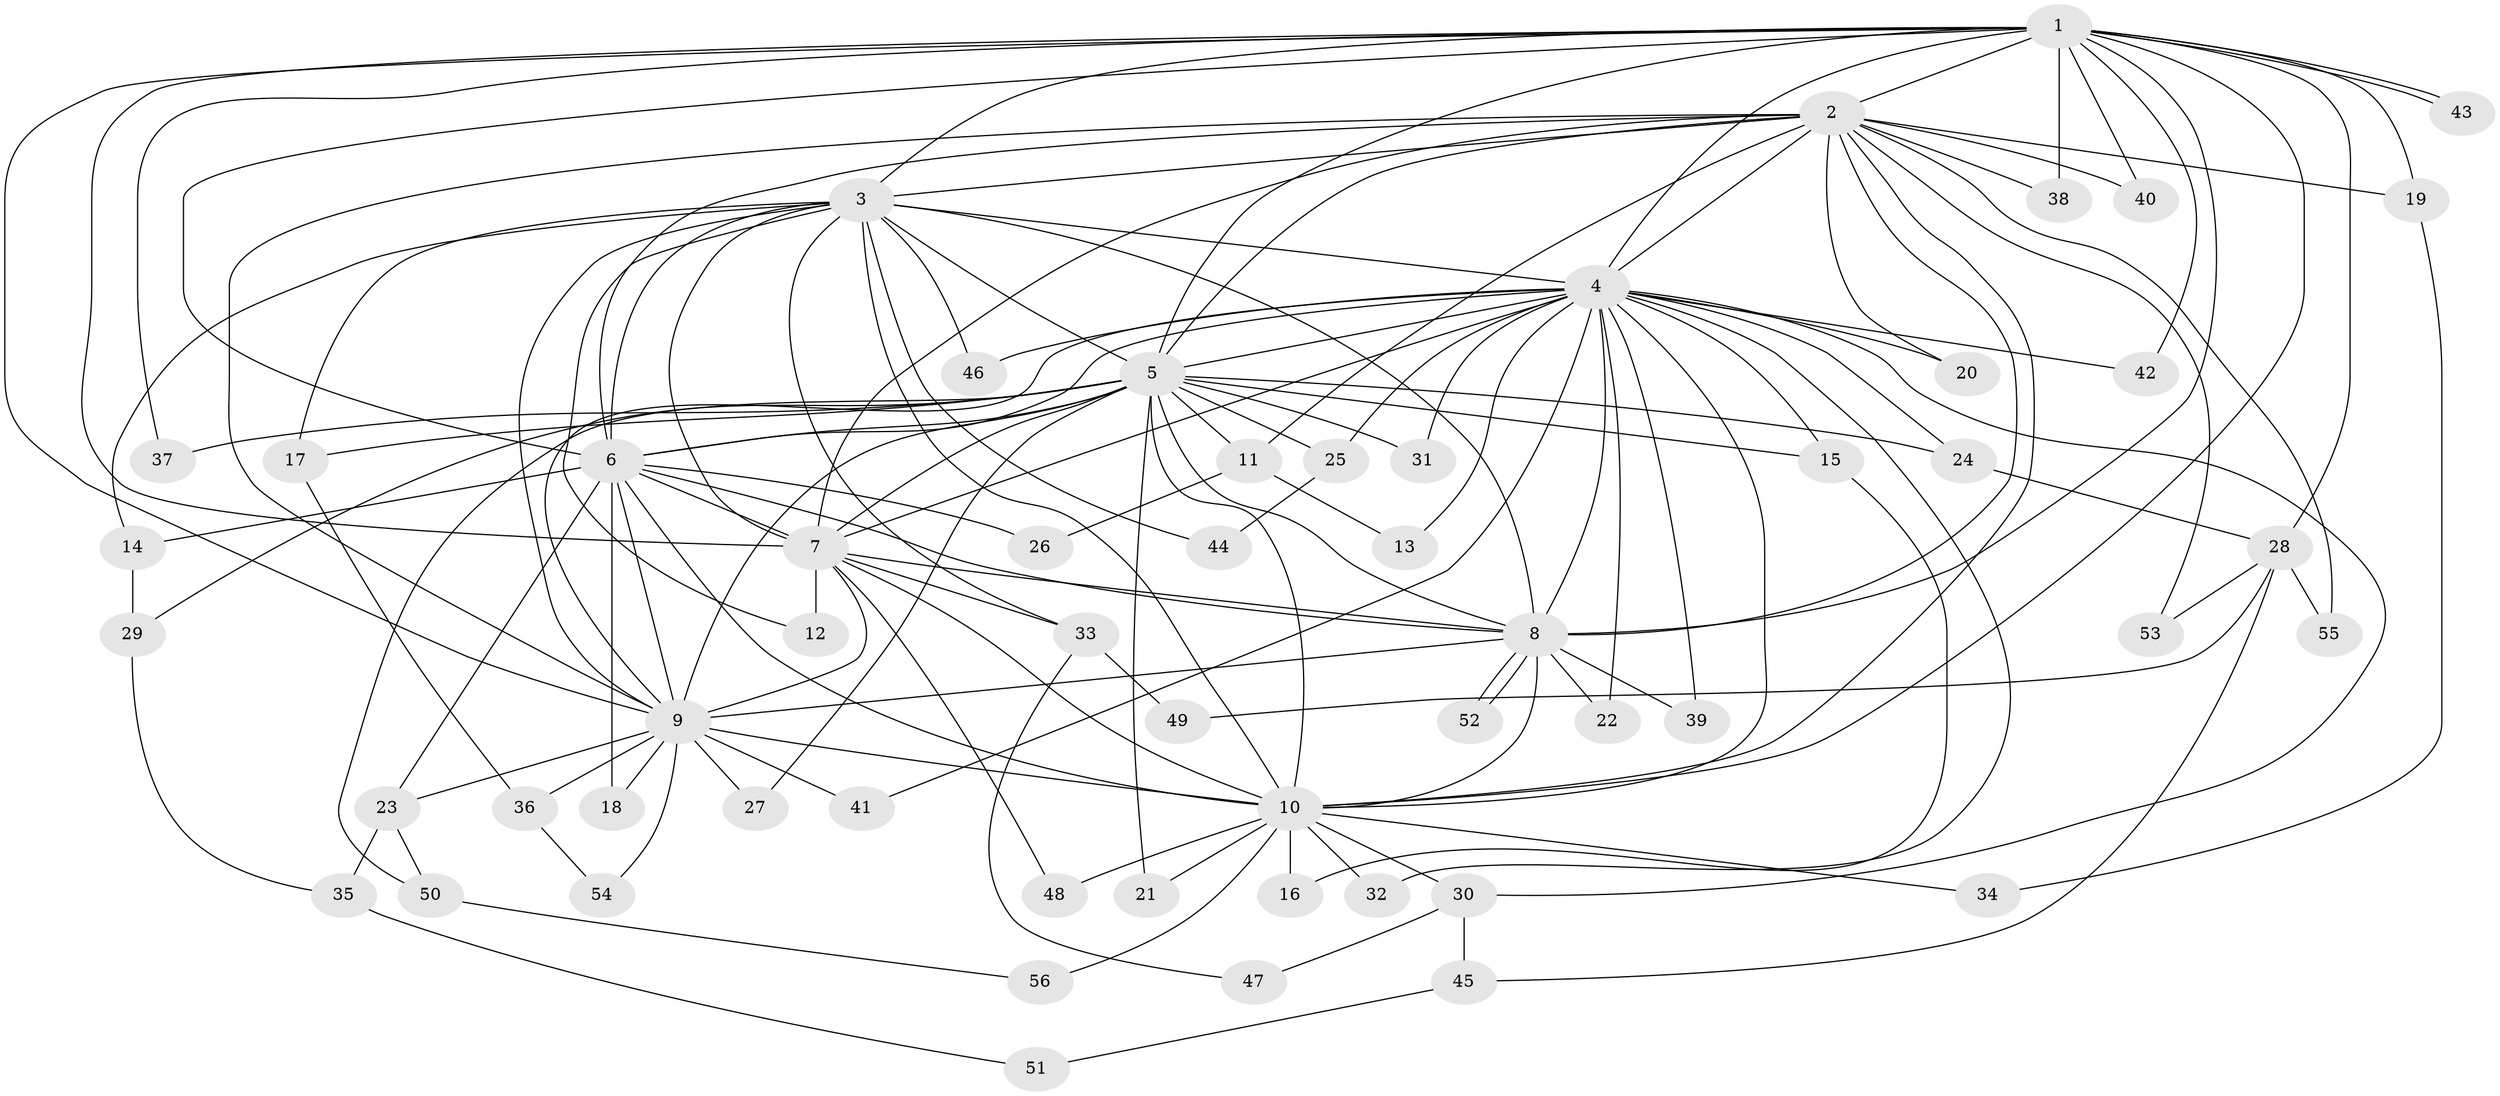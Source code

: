 // Generated by graph-tools (version 1.1) at 2025/01/03/09/25 03:01:34]
// undirected, 56 vertices, 137 edges
graph export_dot {
graph [start="1"]
  node [color=gray90,style=filled];
  1;
  2;
  3;
  4;
  5;
  6;
  7;
  8;
  9;
  10;
  11;
  12;
  13;
  14;
  15;
  16;
  17;
  18;
  19;
  20;
  21;
  22;
  23;
  24;
  25;
  26;
  27;
  28;
  29;
  30;
  31;
  32;
  33;
  34;
  35;
  36;
  37;
  38;
  39;
  40;
  41;
  42;
  43;
  44;
  45;
  46;
  47;
  48;
  49;
  50;
  51;
  52;
  53;
  54;
  55;
  56;
  1 -- 2;
  1 -- 3;
  1 -- 4;
  1 -- 5;
  1 -- 6;
  1 -- 7;
  1 -- 8;
  1 -- 9;
  1 -- 10;
  1 -- 19;
  1 -- 28;
  1 -- 37;
  1 -- 38;
  1 -- 40;
  1 -- 42;
  1 -- 43;
  1 -- 43;
  2 -- 3;
  2 -- 4;
  2 -- 5;
  2 -- 6;
  2 -- 7;
  2 -- 8;
  2 -- 9;
  2 -- 10;
  2 -- 11;
  2 -- 19;
  2 -- 20;
  2 -- 38;
  2 -- 40;
  2 -- 53;
  2 -- 55;
  3 -- 4;
  3 -- 5;
  3 -- 6;
  3 -- 7;
  3 -- 8;
  3 -- 9;
  3 -- 10;
  3 -- 12;
  3 -- 14;
  3 -- 17;
  3 -- 33;
  3 -- 44;
  3 -- 46;
  4 -- 5;
  4 -- 6;
  4 -- 7;
  4 -- 8;
  4 -- 9;
  4 -- 10;
  4 -- 13;
  4 -- 15;
  4 -- 20;
  4 -- 22;
  4 -- 24;
  4 -- 25;
  4 -- 30;
  4 -- 31;
  4 -- 32;
  4 -- 39;
  4 -- 41;
  4 -- 42;
  4 -- 46;
  5 -- 6;
  5 -- 7;
  5 -- 8;
  5 -- 9;
  5 -- 10;
  5 -- 11;
  5 -- 15;
  5 -- 17;
  5 -- 21;
  5 -- 24;
  5 -- 25;
  5 -- 27;
  5 -- 29;
  5 -- 31;
  5 -- 37;
  5 -- 50;
  6 -- 7;
  6 -- 8;
  6 -- 9;
  6 -- 10;
  6 -- 14;
  6 -- 18;
  6 -- 23;
  6 -- 26;
  7 -- 8;
  7 -- 9;
  7 -- 10;
  7 -- 12;
  7 -- 33;
  7 -- 48;
  8 -- 9;
  8 -- 10;
  8 -- 22;
  8 -- 39;
  8 -- 52;
  8 -- 52;
  9 -- 10;
  9 -- 18;
  9 -- 23;
  9 -- 27;
  9 -- 36;
  9 -- 41;
  9 -- 54;
  10 -- 16;
  10 -- 21;
  10 -- 30;
  10 -- 32;
  10 -- 34;
  10 -- 48;
  10 -- 56;
  11 -- 13;
  11 -- 26;
  14 -- 29;
  15 -- 16;
  17 -- 36;
  19 -- 34;
  23 -- 35;
  23 -- 50;
  24 -- 28;
  25 -- 44;
  28 -- 45;
  28 -- 49;
  28 -- 53;
  28 -- 55;
  29 -- 35;
  30 -- 45;
  30 -- 47;
  33 -- 47;
  33 -- 49;
  35 -- 51;
  36 -- 54;
  45 -- 51;
  50 -- 56;
}
